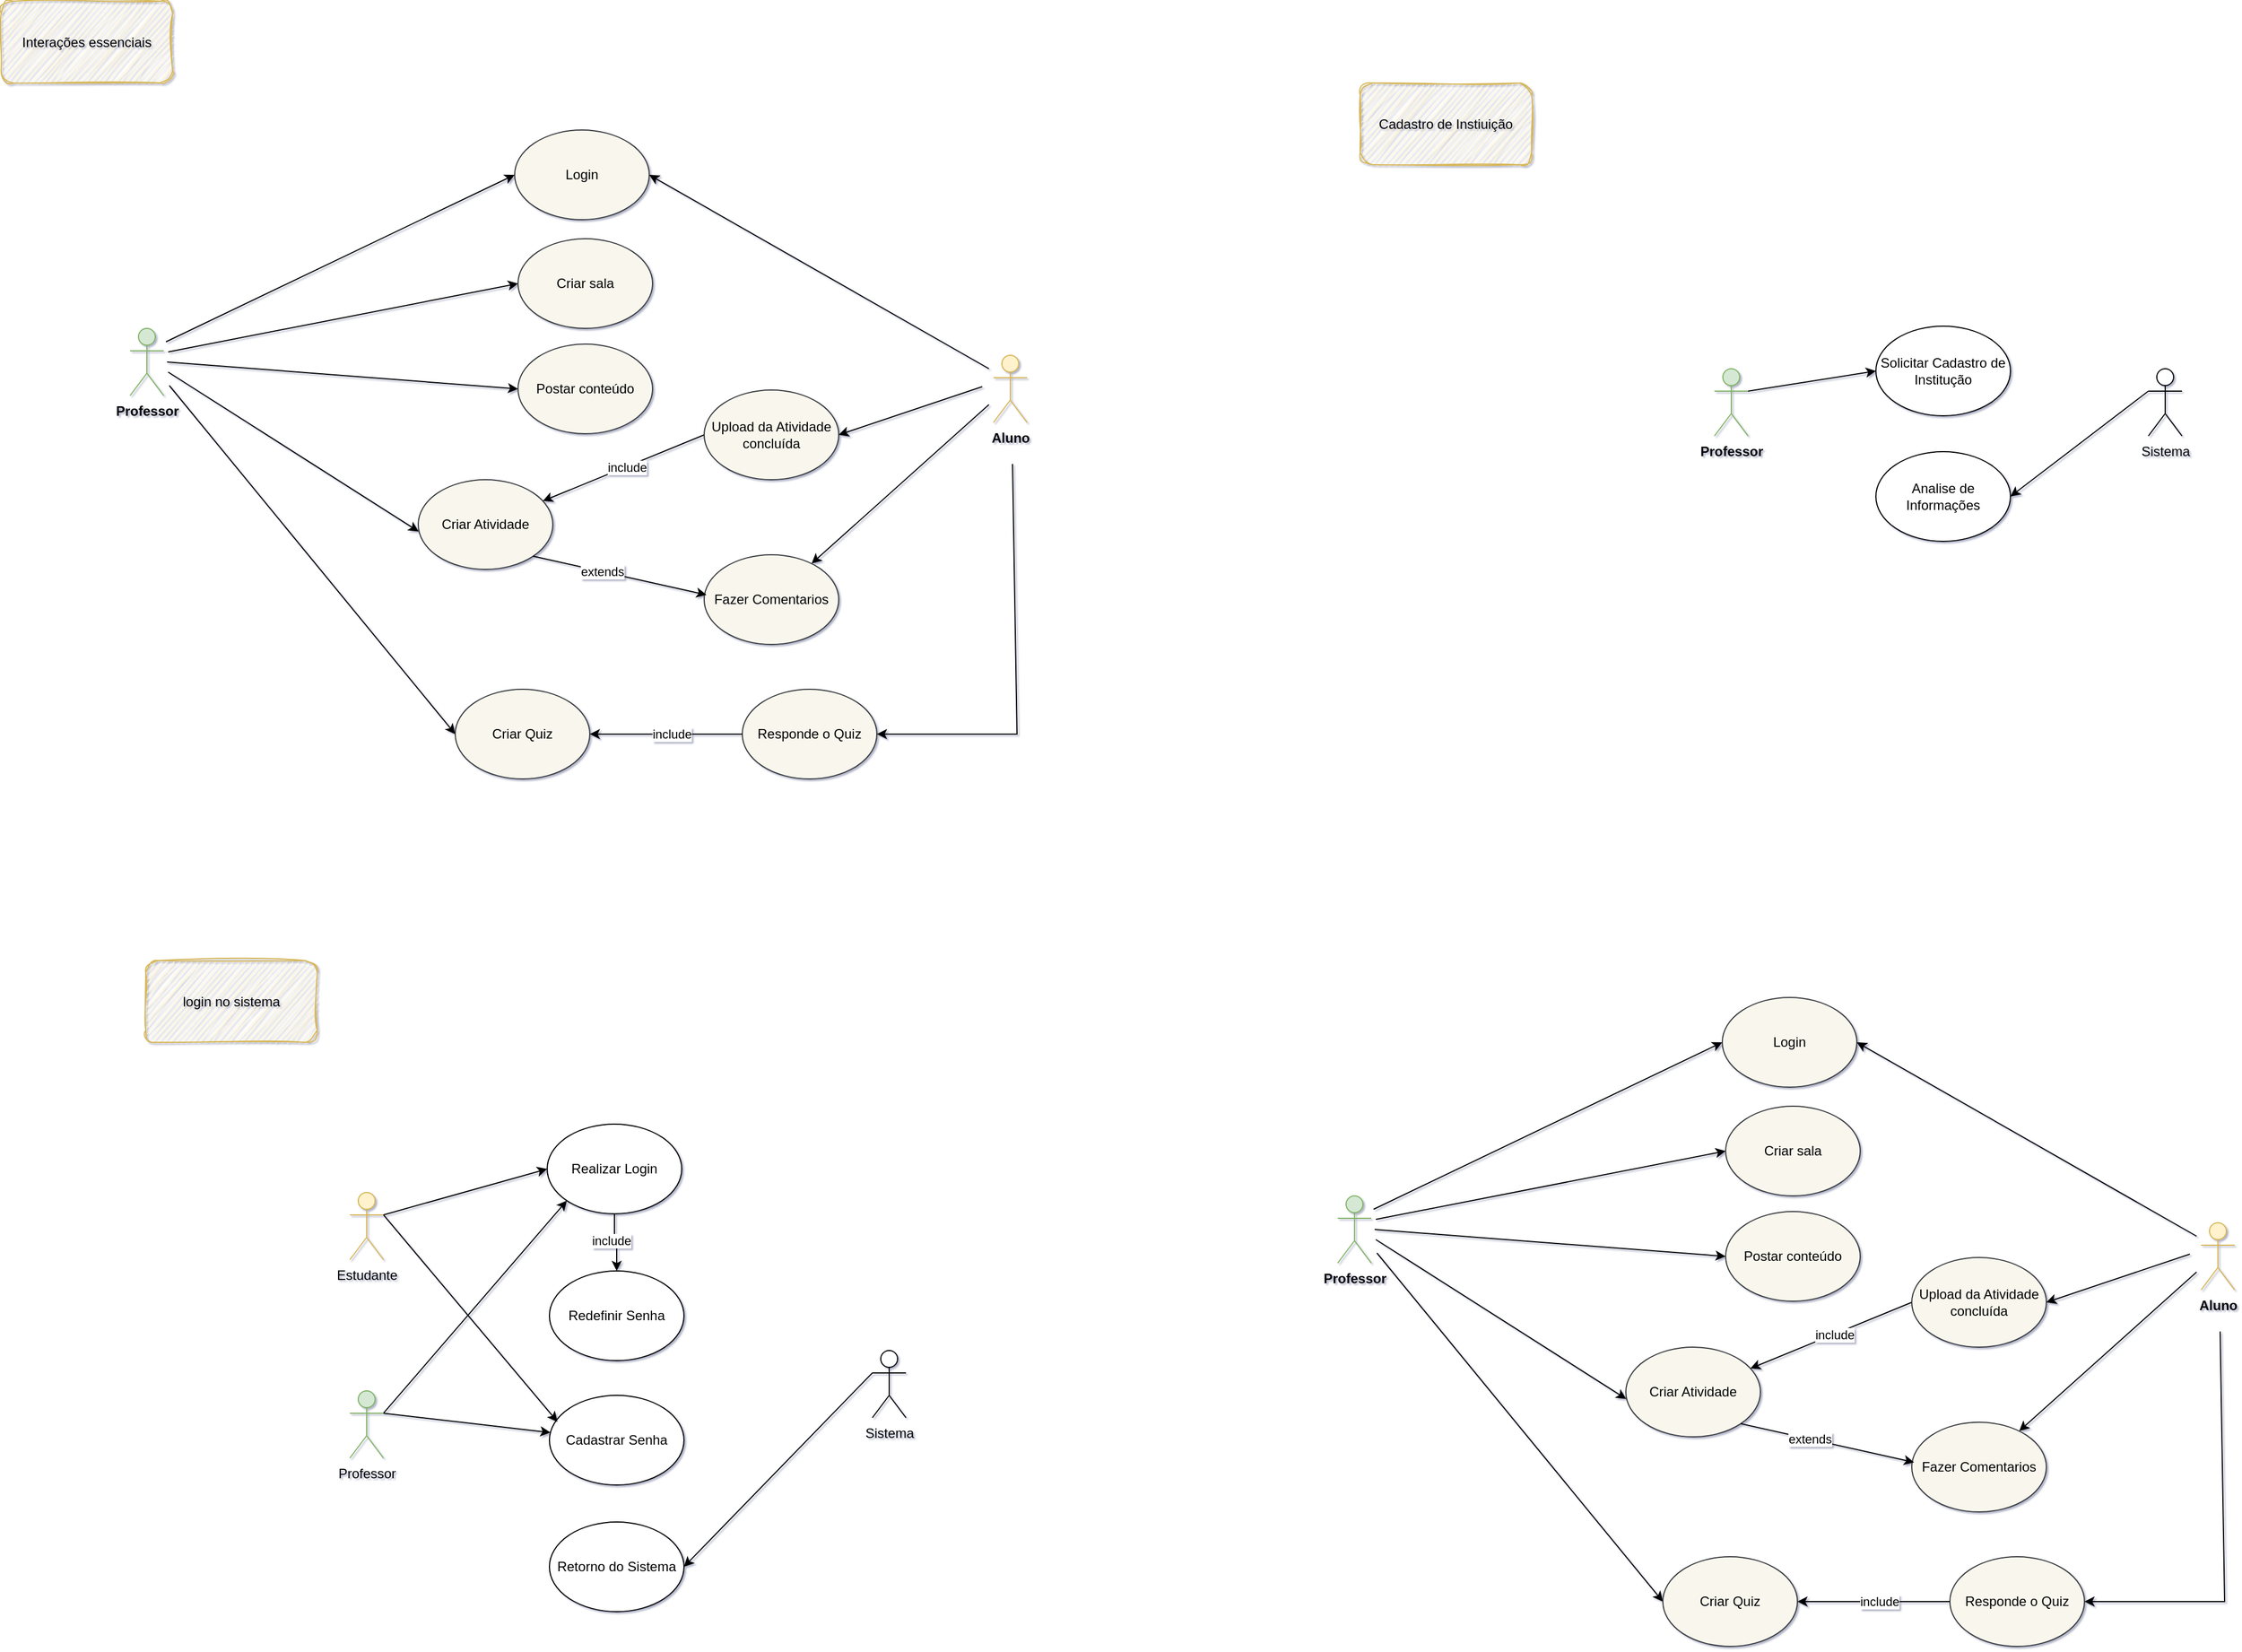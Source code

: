 <mxfile version="25.0.1">
  <diagram name="Página-1" id="efcDKt-GfpYt0_BvtWtM">
    <mxGraphModel dx="1956" dy="1951" grid="0" gridSize="10" guides="1" tooltips="1" connect="1" arrows="1" fold="1" page="1" pageScale="1" pageWidth="1169" pageHeight="827" background="none" math="0" shadow="1">
      <root>
        <mxCell id="0" />
        <mxCell id="1" parent="0" />
        <mxCell id="qmLwPxp5bfcTAhA-MVJI-10" value="&lt;span style=&quot;text-wrap: nowrap;&quot;&gt;Interações essenciais&lt;/span&gt;" style="rounded=1;whiteSpace=wrap;html=1;fillColor=#fff2cc;strokeColor=#d6b656;sketch=1;curveFitting=1;jiggle=2;shadow=0;glass=0;" parent="1" vertex="1">
          <mxGeometry x="17" y="-818" width="153" height="73" as="geometry" />
        </mxCell>
        <mxCell id="xUEdhAbe7fc5rsDsoWK4-18" style="rounded=0;orthogonalLoop=1;jettySize=auto;html=1;entryX=0;entryY=0.5;entryDx=0;entryDy=0;textShadow=0;" parent="1" target="xUEdhAbe7fc5rsDsoWK4-1" edge="1">
          <mxGeometry relative="1" as="geometry">
            <mxPoint x="164" y="-514" as="sourcePoint" />
          </mxGeometry>
        </mxCell>
        <mxCell id="xUEdhAbe7fc5rsDsoWK4-20" style="rounded=0;orthogonalLoop=1;jettySize=auto;html=1;entryX=0;entryY=0.5;entryDx=0;entryDy=0;textShadow=0;" parent="1" target="xUEdhAbe7fc5rsDsoWK4-2" edge="1">
          <mxGeometry relative="1" as="geometry">
            <mxPoint x="166" y="-505" as="sourcePoint" />
          </mxGeometry>
        </mxCell>
        <mxCell id="xUEdhAbe7fc5rsDsoWK4-21" style="rounded=0;orthogonalLoop=1;jettySize=auto;html=1;entryX=0;entryY=0.5;entryDx=0;entryDy=0;textShadow=0;" parent="1" target="xUEdhAbe7fc5rsDsoWK4-3" edge="1">
          <mxGeometry relative="1" as="geometry">
            <mxPoint x="165" y="-496" as="sourcePoint" />
          </mxGeometry>
        </mxCell>
        <mxCell id="xUEdhAbe7fc5rsDsoWK4-23" style="rounded=0;orthogonalLoop=1;jettySize=auto;html=1;entryX=0;entryY=0.5;entryDx=0;entryDy=0;textShadow=0;" parent="1" target="xUEdhAbe7fc5rsDsoWK4-15" edge="1">
          <mxGeometry relative="1" as="geometry">
            <mxPoint x="261.647" y="-264.059" as="targetPoint" />
            <mxPoint x="167" y="-475" as="sourcePoint" />
          </mxGeometry>
        </mxCell>
        <mxCell id="KP3jm4SqanhI5IPsudm_-1" value="&lt;b&gt;Professor&lt;/b&gt;" style="shape=umlActor;verticalLabelPosition=bottom;verticalAlign=top;html=1;fillColor=#d5e8d4;strokeColor=#82b366;textShadow=0;" parent="1" vertex="1">
          <mxGeometry x="132" y="-526" width="30" height="60" as="geometry" />
        </mxCell>
        <mxCell id="xUEdhAbe7fc5rsDsoWK4-19" style="rounded=0;orthogonalLoop=1;jettySize=auto;html=1;entryX=1;entryY=0.5;entryDx=0;entryDy=0;textShadow=0;" parent="1" target="xUEdhAbe7fc5rsDsoWK4-1" edge="1">
          <mxGeometry relative="1" as="geometry">
            <mxPoint x="898" y="-490" as="sourcePoint" />
          </mxGeometry>
        </mxCell>
        <mxCell id="KP3jm4SqanhI5IPsudm_-24" value="&lt;b&gt;Aluno&lt;/b&gt;" style="shape=umlActor;verticalLabelPosition=bottom;verticalAlign=top;html=1;fillColor=#fff2cc;strokeColor=#d6b656;textShadow=0;" parent="1" vertex="1">
          <mxGeometry x="902" y="-502" width="30" height="60" as="geometry" />
        </mxCell>
        <mxCell id="qmLwPxp5bfcTAhA-MVJI-11" value="Professor" style="shape=umlActor;verticalLabelPosition=bottom;verticalAlign=top;html=1;fillColor=#d5e8d4;strokeColor=#82b366;fontStyle=1" parent="1" vertex="1">
          <mxGeometry x="1545" y="-490" width="30" height="60" as="geometry" />
        </mxCell>
        <mxCell id="qmLwPxp5bfcTAhA-MVJI-21" value="Solicitar Cadastro de Institução" style="ellipse;whiteSpace=wrap;html=1;" parent="1" vertex="1">
          <mxGeometry x="1689" y="-528" width="120" height="80" as="geometry" />
        </mxCell>
        <mxCell id="qmLwPxp5bfcTAhA-MVJI-22" value="Sistema" style="shape=umlActor;verticalLabelPosition=bottom;verticalAlign=top;html=1;" parent="1" vertex="1">
          <mxGeometry x="1932" y="-490" width="30" height="60" as="geometry" />
        </mxCell>
        <mxCell id="qmLwPxp5bfcTAhA-MVJI-23" value="Analise de Informações" style="ellipse;whiteSpace=wrap;html=1;" parent="1" vertex="1">
          <mxGeometry x="1689" y="-416" width="120" height="80" as="geometry" />
        </mxCell>
        <mxCell id="qmLwPxp5bfcTAhA-MVJI-24" value="" style="endArrow=classic;html=1;rounded=0;exitX=1;exitY=0.333;exitDx=0;exitDy=0;exitPerimeter=0;entryX=0;entryY=0.5;entryDx=0;entryDy=0;" parent="1" source="qmLwPxp5bfcTAhA-MVJI-11" target="qmLwPxp5bfcTAhA-MVJI-21" edge="1">
          <mxGeometry width="50" height="50" relative="1" as="geometry">
            <mxPoint x="1663" y="-392" as="sourcePoint" />
            <mxPoint x="1713" y="-442" as="targetPoint" />
          </mxGeometry>
        </mxCell>
        <mxCell id="qmLwPxp5bfcTAhA-MVJI-25" value="" style="endArrow=classic;html=1;rounded=0;entryX=1;entryY=0.5;entryDx=0;entryDy=0;exitX=0;exitY=0.333;exitDx=0;exitDy=0;exitPerimeter=0;" parent="1" source="qmLwPxp5bfcTAhA-MVJI-22" target="qmLwPxp5bfcTAhA-MVJI-23" edge="1">
          <mxGeometry width="50" height="50" relative="1" as="geometry">
            <mxPoint x="1824" y="-317" as="sourcePoint" />
            <mxPoint x="1874" y="-367" as="targetPoint" />
          </mxGeometry>
        </mxCell>
        <mxCell id="qmLwPxp5bfcTAhA-MVJI-27" value="&lt;span style=&quot;text-wrap: nowrap;&quot;&gt;Cadastro de Instiuição&lt;/span&gt;" style="rounded=1;whiteSpace=wrap;html=1;fillColor=#fff2cc;strokeColor=#d6b656;sketch=1;curveFitting=1;jiggle=2;shadow=0;glass=0;" parent="1" vertex="1">
          <mxGeometry x="1229" y="-745" width="153" height="73" as="geometry" />
        </mxCell>
        <mxCell id="qmLwPxp5bfcTAhA-MVJI-39" style="rounded=0;orthogonalLoop=1;jettySize=auto;html=1;exitX=1;exitY=0.333;exitDx=0;exitDy=0;exitPerimeter=0;entryX=0;entryY=0.5;entryDx=0;entryDy=0;" parent="1" source="qmLwPxp5bfcTAhA-MVJI-28" target="qmLwPxp5bfcTAhA-MVJI-30" edge="1">
          <mxGeometry relative="1" as="geometry" />
        </mxCell>
        <mxCell id="qmLwPxp5bfcTAhA-MVJI-28" value="Estudante" style="shape=umlActor;verticalLabelPosition=bottom;verticalAlign=top;html=1;fillColor=#fff2cc;strokeColor=#d6b656;" parent="1" vertex="1">
          <mxGeometry x="328" y="245" width="30" height="60" as="geometry" />
        </mxCell>
        <mxCell id="qmLwPxp5bfcTAhA-MVJI-40" style="rounded=0;orthogonalLoop=1;jettySize=auto;html=1;exitX=1;exitY=0.333;exitDx=0;exitDy=0;exitPerimeter=0;" parent="1" source="qmLwPxp5bfcTAhA-MVJI-29" target="qmLwPxp5bfcTAhA-MVJI-31" edge="1">
          <mxGeometry relative="1" as="geometry" />
        </mxCell>
        <mxCell id="qmLwPxp5bfcTAhA-MVJI-42" style="rounded=0;orthogonalLoop=1;jettySize=auto;html=1;exitX=1;exitY=0.333;exitDx=0;exitDy=0;exitPerimeter=0;entryX=0;entryY=1;entryDx=0;entryDy=0;" parent="1" source="qmLwPxp5bfcTAhA-MVJI-29" target="qmLwPxp5bfcTAhA-MVJI-30" edge="1">
          <mxGeometry relative="1" as="geometry" />
        </mxCell>
        <mxCell id="qmLwPxp5bfcTAhA-MVJI-29" value="Professor" style="shape=umlActor;verticalLabelPosition=bottom;verticalAlign=top;html=1;fillColor=#d5e8d4;strokeColor=#82b366;" parent="1" vertex="1">
          <mxGeometry x="328" y="422" width="30" height="60" as="geometry" />
        </mxCell>
        <mxCell id="qmLwPxp5bfcTAhA-MVJI-33" value="" style="edgeStyle=orthogonalEdgeStyle;rounded=0;orthogonalLoop=1;jettySize=auto;html=1;" parent="1" source="qmLwPxp5bfcTAhA-MVJI-30" target="qmLwPxp5bfcTAhA-MVJI-32" edge="1">
          <mxGeometry relative="1" as="geometry" />
        </mxCell>
        <mxCell id="qmLwPxp5bfcTAhA-MVJI-34" value="include" style="edgeLabel;html=1;align=center;verticalAlign=middle;resizable=0;points=[];" parent="qmLwPxp5bfcTAhA-MVJI-33" vertex="1" connectable="0">
          <mxGeometry x="-0.098" y="-3" relative="1" as="geometry">
            <mxPoint as="offset" />
          </mxGeometry>
        </mxCell>
        <mxCell id="qmLwPxp5bfcTAhA-MVJI-30" value="Realizar Login" style="ellipse;whiteSpace=wrap;html=1;" parent="1" vertex="1">
          <mxGeometry x="504" y="184" width="120" height="80" as="geometry" />
        </mxCell>
        <mxCell id="qmLwPxp5bfcTAhA-MVJI-31" value="Cadastrar Senha" style="ellipse;whiteSpace=wrap;html=1;" parent="1" vertex="1">
          <mxGeometry x="506" y="426" width="120" height="80" as="geometry" />
        </mxCell>
        <mxCell id="qmLwPxp5bfcTAhA-MVJI-32" value="Redefinir Senha" style="ellipse;whiteSpace=wrap;html=1;" parent="1" vertex="1">
          <mxGeometry x="506" y="315" width="120" height="80" as="geometry" />
        </mxCell>
        <mxCell id="qmLwPxp5bfcTAhA-MVJI-35" value="&lt;span style=&quot;text-wrap: nowrap;&quot;&gt;login no sistema&lt;/span&gt;" style="rounded=1;whiteSpace=wrap;html=1;fillColor=#fff2cc;strokeColor=#d6b656;sketch=1;curveFitting=1;jiggle=2;shadow=0;glass=0;" parent="1" vertex="1">
          <mxGeometry x="146" y="38" width="153" height="73" as="geometry" />
        </mxCell>
        <mxCell id="qmLwPxp5bfcTAhA-MVJI-36" value="Retorno do Sistema" style="ellipse;whiteSpace=wrap;html=1;" parent="1" vertex="1">
          <mxGeometry x="506" y="539" width="120" height="80" as="geometry" />
        </mxCell>
        <mxCell id="qmLwPxp5bfcTAhA-MVJI-38" style="rounded=0;orthogonalLoop=1;jettySize=auto;html=1;exitX=0;exitY=0.333;exitDx=0;exitDy=0;exitPerimeter=0;entryX=1;entryY=0.5;entryDx=0;entryDy=0;" parent="1" source="qmLwPxp5bfcTAhA-MVJI-37" target="qmLwPxp5bfcTAhA-MVJI-36" edge="1">
          <mxGeometry relative="1" as="geometry" />
        </mxCell>
        <mxCell id="qmLwPxp5bfcTAhA-MVJI-37" value="Sistema" style="shape=umlActor;verticalLabelPosition=bottom;verticalAlign=top;html=1;" parent="1" vertex="1">
          <mxGeometry x="794" y="386" width="30" height="60" as="geometry" />
        </mxCell>
        <mxCell id="qmLwPxp5bfcTAhA-MVJI-41" style="rounded=0;orthogonalLoop=1;jettySize=auto;html=1;exitX=1;exitY=0.333;exitDx=0;exitDy=0;exitPerimeter=0;entryX=0.06;entryY=0.295;entryDx=0;entryDy=0;entryPerimeter=0;" parent="1" source="qmLwPxp5bfcTAhA-MVJI-28" target="qmLwPxp5bfcTAhA-MVJI-31" edge="1">
          <mxGeometry relative="1" as="geometry" />
        </mxCell>
        <mxCell id="xUEdhAbe7fc5rsDsoWK4-1" value="Login" style="ellipse;whiteSpace=wrap;html=1;textShadow=0;fillColor=#f9f7ed;strokeColor=#36393d;" parent="1" vertex="1">
          <mxGeometry x="475" y="-703" width="120" height="80" as="geometry" />
        </mxCell>
        <mxCell id="xUEdhAbe7fc5rsDsoWK4-2" value="Criar sala" style="ellipse;whiteSpace=wrap;html=1;textShadow=0;fillColor=#f9f7ed;strokeColor=#36393d;" parent="1" vertex="1">
          <mxGeometry x="478" y="-606" width="120" height="80" as="geometry" />
        </mxCell>
        <mxCell id="xUEdhAbe7fc5rsDsoWK4-3" value="Postar conteúdo" style="ellipse;whiteSpace=wrap;html=1;textShadow=0;fillColor=#f9f7ed;strokeColor=#36393d;" parent="1" vertex="1">
          <mxGeometry x="478" y="-512" width="120" height="80" as="geometry" />
        </mxCell>
        <mxCell id="xUEdhAbe7fc5rsDsoWK4-4" value="Criar Atividade" style="ellipse;whiteSpace=wrap;html=1;textShadow=0;fillColor=#f9f7ed;strokeColor=#36393d;" parent="1" vertex="1">
          <mxGeometry x="389" y="-391" width="120" height="80" as="geometry" />
        </mxCell>
        <mxCell id="xUEdhAbe7fc5rsDsoWK4-12" value="Fazer Comentarios" style="ellipse;whiteSpace=wrap;html=1;textShadow=0;fillColor=#f9f7ed;strokeColor=#36393d;" parent="1" vertex="1">
          <mxGeometry x="644" y="-324" width="120" height="80" as="geometry" />
        </mxCell>
        <mxCell id="xUEdhAbe7fc5rsDsoWK4-15" value="Criar Quiz" style="ellipse;whiteSpace=wrap;html=1;textShadow=0;fillColor=#f9f7ed;strokeColor=#36393d;" parent="1" vertex="1">
          <mxGeometry x="422" y="-204" width="120" height="80" as="geometry" />
        </mxCell>
        <mxCell id="xUEdhAbe7fc5rsDsoWK4-16" style="rounded=0;orthogonalLoop=1;jettySize=auto;html=1;exitX=1;exitY=1;exitDx=0;exitDy=0;entryX=0.017;entryY=0.447;entryDx=0;entryDy=0;entryPerimeter=0;textShadow=0;" parent="1" source="xUEdhAbe7fc5rsDsoWK4-4" target="xUEdhAbe7fc5rsDsoWK4-12" edge="1">
          <mxGeometry relative="1" as="geometry">
            <mxPoint x="565.32" y="-263.16" as="targetPoint" />
          </mxGeometry>
        </mxCell>
        <mxCell id="xUEdhAbe7fc5rsDsoWK4-17" value="extends" style="edgeLabel;html=1;align=center;verticalAlign=middle;resizable=0;points=[];textShadow=0;" parent="xUEdhAbe7fc5rsDsoWK4-16" vertex="1" connectable="0">
          <mxGeometry x="-0.207" relative="1" as="geometry">
            <mxPoint as="offset" />
          </mxGeometry>
        </mxCell>
        <mxCell id="xUEdhAbe7fc5rsDsoWK4-22" style="rounded=0;orthogonalLoop=1;jettySize=auto;html=1;entryX=0.003;entryY=0.578;entryDx=0;entryDy=0;entryPerimeter=0;textShadow=0;" parent="1" target="xUEdhAbe7fc5rsDsoWK4-4" edge="1">
          <mxGeometry relative="1" as="geometry">
            <mxPoint x="166" y="-487" as="sourcePoint" />
          </mxGeometry>
        </mxCell>
        <mxCell id="xUEdhAbe7fc5rsDsoWK4-26" style="rounded=0;orthogonalLoop=1;jettySize=auto;html=1;textShadow=0;" parent="1" target="xUEdhAbe7fc5rsDsoWK4-12" edge="1">
          <mxGeometry relative="1" as="geometry">
            <mxPoint x="898" y="-458" as="sourcePoint" />
          </mxGeometry>
        </mxCell>
        <mxCell id="xUEdhAbe7fc5rsDsoWK4-29" style="rounded=0;orthogonalLoop=1;jettySize=auto;html=1;exitX=0;exitY=0.5;exitDx=0;exitDy=0;" parent="1" source="xUEdhAbe7fc5rsDsoWK4-28" target="xUEdhAbe7fc5rsDsoWK4-4" edge="1">
          <mxGeometry relative="1" as="geometry" />
        </mxCell>
        <mxCell id="xUEdhAbe7fc5rsDsoWK4-30" value="include" style="edgeLabel;html=1;align=center;verticalAlign=middle;resizable=0;points=[];" parent="xUEdhAbe7fc5rsDsoWK4-29" vertex="1" connectable="0">
          <mxGeometry x="-0.034" relative="1" as="geometry">
            <mxPoint as="offset" />
          </mxGeometry>
        </mxCell>
        <mxCell id="xUEdhAbe7fc5rsDsoWK4-28" value="Upload da Atividade concluída" style="ellipse;whiteSpace=wrap;html=1;fillColor=#f9f7ed;strokeColor=#36393d;" parent="1" vertex="1">
          <mxGeometry x="644" y="-471" width="120" height="80" as="geometry" />
        </mxCell>
        <mxCell id="xUEdhAbe7fc5rsDsoWK4-31" value="" style="endArrow=classic;html=1;rounded=0;entryX=1;entryY=0.5;entryDx=0;entryDy=0;" parent="1" target="xUEdhAbe7fc5rsDsoWK4-28" edge="1">
          <mxGeometry width="50" height="50" relative="1" as="geometry">
            <mxPoint x="892" y="-474" as="sourcePoint" />
            <mxPoint x="749" y="-539" as="targetPoint" />
          </mxGeometry>
        </mxCell>
        <mxCell id="xUEdhAbe7fc5rsDsoWK4-32" value="Responde o Quiz" style="ellipse;whiteSpace=wrap;html=1;fillColor=#f9f7ed;strokeColor=#36393d;" parent="1" vertex="1">
          <mxGeometry x="678" y="-204" width="120" height="80" as="geometry" />
        </mxCell>
        <mxCell id="xUEdhAbe7fc5rsDsoWK4-33" value="" style="endArrow=classic;html=1;rounded=0;entryX=1;entryY=0.5;entryDx=0;entryDy=0;" parent="1" target="xUEdhAbe7fc5rsDsoWK4-32" edge="1">
          <mxGeometry width="50" height="50" relative="1" as="geometry">
            <mxPoint x="919" y="-405" as="sourcePoint" />
            <mxPoint x="948" y="-378" as="targetPoint" />
            <Array as="points">
              <mxPoint x="923" y="-164" />
            </Array>
          </mxGeometry>
        </mxCell>
        <mxCell id="xUEdhAbe7fc5rsDsoWK4-34" value="" style="endArrow=classic;html=1;rounded=0;entryX=1;entryY=0.5;entryDx=0;entryDy=0;exitX=0;exitY=0.5;exitDx=0;exitDy=0;" parent="1" source="xUEdhAbe7fc5rsDsoWK4-32" target="xUEdhAbe7fc5rsDsoWK4-15" edge="1">
          <mxGeometry width="50" height="50" relative="1" as="geometry">
            <mxPoint x="660" y="-143" as="sourcePoint" />
            <mxPoint x="710" y="-193" as="targetPoint" />
          </mxGeometry>
        </mxCell>
        <mxCell id="fSgkpgWzYZy09UiYHyIS-1" value="include" style="edgeLabel;html=1;align=center;verticalAlign=middle;resizable=0;points=[];" parent="xUEdhAbe7fc5rsDsoWK4-34" vertex="1" connectable="0">
          <mxGeometry x="-0.07" relative="1" as="geometry">
            <mxPoint as="offset" />
          </mxGeometry>
        </mxCell>
        <mxCell id="jIGYe4s9s2DxdaogRMDX-27" value="" style="group" vertex="1" connectable="0" parent="1">
          <mxGeometry x="1209" y="71" width="800" height="579" as="geometry" />
        </mxCell>
        <mxCell id="jIGYe4s9s2DxdaogRMDX-2" style="rounded=0;orthogonalLoop=1;jettySize=auto;html=1;entryX=0;entryY=0.5;entryDx=0;entryDy=0;textShadow=0;" edge="1" parent="jIGYe4s9s2DxdaogRMDX-27" target="jIGYe4s9s2DxdaogRMDX-9">
          <mxGeometry relative="1" as="geometry">
            <mxPoint x="32" y="189" as="sourcePoint" />
          </mxGeometry>
        </mxCell>
        <mxCell id="jIGYe4s9s2DxdaogRMDX-3" style="rounded=0;orthogonalLoop=1;jettySize=auto;html=1;entryX=0;entryY=0.5;entryDx=0;entryDy=0;textShadow=0;" edge="1" parent="jIGYe4s9s2DxdaogRMDX-27" target="jIGYe4s9s2DxdaogRMDX-10">
          <mxGeometry relative="1" as="geometry">
            <mxPoint x="34" y="198" as="sourcePoint" />
          </mxGeometry>
        </mxCell>
        <mxCell id="jIGYe4s9s2DxdaogRMDX-4" style="rounded=0;orthogonalLoop=1;jettySize=auto;html=1;entryX=0;entryY=0.5;entryDx=0;entryDy=0;textShadow=0;" edge="1" parent="jIGYe4s9s2DxdaogRMDX-27" target="jIGYe4s9s2DxdaogRMDX-11">
          <mxGeometry relative="1" as="geometry">
            <mxPoint x="33" y="207" as="sourcePoint" />
          </mxGeometry>
        </mxCell>
        <mxCell id="jIGYe4s9s2DxdaogRMDX-5" style="rounded=0;orthogonalLoop=1;jettySize=auto;html=1;entryX=0;entryY=0.5;entryDx=0;entryDy=0;textShadow=0;" edge="1" parent="jIGYe4s9s2DxdaogRMDX-27" target="jIGYe4s9s2DxdaogRMDX-14">
          <mxGeometry relative="1" as="geometry">
            <mxPoint x="129.647" y="438.941" as="targetPoint" />
            <mxPoint x="35" y="228" as="sourcePoint" />
          </mxGeometry>
        </mxCell>
        <mxCell id="jIGYe4s9s2DxdaogRMDX-6" value="&lt;b&gt;Professor&lt;/b&gt;" style="shape=umlActor;verticalLabelPosition=bottom;verticalAlign=top;html=1;fillColor=#d5e8d4;strokeColor=#82b366;textShadow=0;" vertex="1" parent="jIGYe4s9s2DxdaogRMDX-27">
          <mxGeometry y="177" width="30" height="60" as="geometry" />
        </mxCell>
        <mxCell id="jIGYe4s9s2DxdaogRMDX-7" style="rounded=0;orthogonalLoop=1;jettySize=auto;html=1;entryX=1;entryY=0.5;entryDx=0;entryDy=0;textShadow=0;" edge="1" parent="jIGYe4s9s2DxdaogRMDX-27" target="jIGYe4s9s2DxdaogRMDX-9">
          <mxGeometry relative="1" as="geometry">
            <mxPoint x="766" y="213" as="sourcePoint" />
          </mxGeometry>
        </mxCell>
        <mxCell id="jIGYe4s9s2DxdaogRMDX-8" value="&lt;b&gt;Aluno&lt;/b&gt;" style="shape=umlActor;verticalLabelPosition=bottom;verticalAlign=top;html=1;fillColor=#fff2cc;strokeColor=#d6b656;textShadow=0;" vertex="1" parent="jIGYe4s9s2DxdaogRMDX-27">
          <mxGeometry x="770" y="201" width="30" height="60" as="geometry" />
        </mxCell>
        <mxCell id="jIGYe4s9s2DxdaogRMDX-9" value="Login" style="ellipse;whiteSpace=wrap;html=1;textShadow=0;fillColor=#f9f7ed;strokeColor=#36393d;" vertex="1" parent="jIGYe4s9s2DxdaogRMDX-27">
          <mxGeometry x="343" width="120" height="80" as="geometry" />
        </mxCell>
        <mxCell id="jIGYe4s9s2DxdaogRMDX-10" value="Criar sala" style="ellipse;whiteSpace=wrap;html=1;textShadow=0;fillColor=#f9f7ed;strokeColor=#36393d;" vertex="1" parent="jIGYe4s9s2DxdaogRMDX-27">
          <mxGeometry x="346" y="97" width="120" height="80" as="geometry" />
        </mxCell>
        <mxCell id="jIGYe4s9s2DxdaogRMDX-11" value="Postar conteúdo" style="ellipse;whiteSpace=wrap;html=1;textShadow=0;fillColor=#f9f7ed;strokeColor=#36393d;" vertex="1" parent="jIGYe4s9s2DxdaogRMDX-27">
          <mxGeometry x="346" y="191" width="120" height="80" as="geometry" />
        </mxCell>
        <mxCell id="jIGYe4s9s2DxdaogRMDX-12" value="Criar Atividade" style="ellipse;whiteSpace=wrap;html=1;textShadow=0;fillColor=#f9f7ed;strokeColor=#36393d;" vertex="1" parent="jIGYe4s9s2DxdaogRMDX-27">
          <mxGeometry x="257" y="312" width="120" height="80" as="geometry" />
        </mxCell>
        <mxCell id="jIGYe4s9s2DxdaogRMDX-13" value="Fazer Comentarios" style="ellipse;whiteSpace=wrap;html=1;textShadow=0;fillColor=#f9f7ed;strokeColor=#36393d;" vertex="1" parent="jIGYe4s9s2DxdaogRMDX-27">
          <mxGeometry x="512" y="379" width="120" height="80" as="geometry" />
        </mxCell>
        <mxCell id="jIGYe4s9s2DxdaogRMDX-14" value="Criar Quiz" style="ellipse;whiteSpace=wrap;html=1;textShadow=0;fillColor=#f9f7ed;strokeColor=#36393d;" vertex="1" parent="jIGYe4s9s2DxdaogRMDX-27">
          <mxGeometry x="290" y="499" width="120" height="80" as="geometry" />
        </mxCell>
        <mxCell id="jIGYe4s9s2DxdaogRMDX-15" style="rounded=0;orthogonalLoop=1;jettySize=auto;html=1;exitX=1;exitY=1;exitDx=0;exitDy=0;entryX=0.017;entryY=0.447;entryDx=0;entryDy=0;entryPerimeter=0;textShadow=0;" edge="1" parent="jIGYe4s9s2DxdaogRMDX-27" source="jIGYe4s9s2DxdaogRMDX-12" target="jIGYe4s9s2DxdaogRMDX-13">
          <mxGeometry relative="1" as="geometry">
            <mxPoint x="433.32" y="439.84" as="targetPoint" />
          </mxGeometry>
        </mxCell>
        <mxCell id="jIGYe4s9s2DxdaogRMDX-16" value="extends" style="edgeLabel;html=1;align=center;verticalAlign=middle;resizable=0;points=[];textShadow=0;" vertex="1" connectable="0" parent="jIGYe4s9s2DxdaogRMDX-15">
          <mxGeometry x="-0.207" relative="1" as="geometry">
            <mxPoint as="offset" />
          </mxGeometry>
        </mxCell>
        <mxCell id="jIGYe4s9s2DxdaogRMDX-17" style="rounded=0;orthogonalLoop=1;jettySize=auto;html=1;entryX=0.003;entryY=0.578;entryDx=0;entryDy=0;entryPerimeter=0;textShadow=0;" edge="1" parent="jIGYe4s9s2DxdaogRMDX-27" target="jIGYe4s9s2DxdaogRMDX-12">
          <mxGeometry relative="1" as="geometry">
            <mxPoint x="34" y="216" as="sourcePoint" />
          </mxGeometry>
        </mxCell>
        <mxCell id="jIGYe4s9s2DxdaogRMDX-18" style="rounded=0;orthogonalLoop=1;jettySize=auto;html=1;textShadow=0;" edge="1" parent="jIGYe4s9s2DxdaogRMDX-27" target="jIGYe4s9s2DxdaogRMDX-13">
          <mxGeometry relative="1" as="geometry">
            <mxPoint x="766" y="245" as="sourcePoint" />
          </mxGeometry>
        </mxCell>
        <mxCell id="jIGYe4s9s2DxdaogRMDX-19" style="rounded=0;orthogonalLoop=1;jettySize=auto;html=1;exitX=0;exitY=0.5;exitDx=0;exitDy=0;" edge="1" parent="jIGYe4s9s2DxdaogRMDX-27" source="jIGYe4s9s2DxdaogRMDX-21" target="jIGYe4s9s2DxdaogRMDX-12">
          <mxGeometry relative="1" as="geometry" />
        </mxCell>
        <mxCell id="jIGYe4s9s2DxdaogRMDX-20" value="include" style="edgeLabel;html=1;align=center;verticalAlign=middle;resizable=0;points=[];" vertex="1" connectable="0" parent="jIGYe4s9s2DxdaogRMDX-19">
          <mxGeometry x="-0.034" relative="1" as="geometry">
            <mxPoint as="offset" />
          </mxGeometry>
        </mxCell>
        <mxCell id="jIGYe4s9s2DxdaogRMDX-21" value="Upload da Atividade concluída" style="ellipse;whiteSpace=wrap;html=1;fillColor=#f9f7ed;strokeColor=#36393d;" vertex="1" parent="jIGYe4s9s2DxdaogRMDX-27">
          <mxGeometry x="512" y="232" width="120" height="80" as="geometry" />
        </mxCell>
        <mxCell id="jIGYe4s9s2DxdaogRMDX-22" value="" style="endArrow=classic;html=1;rounded=0;entryX=1;entryY=0.5;entryDx=0;entryDy=0;" edge="1" parent="jIGYe4s9s2DxdaogRMDX-27" target="jIGYe4s9s2DxdaogRMDX-21">
          <mxGeometry width="50" height="50" relative="1" as="geometry">
            <mxPoint x="760" y="229" as="sourcePoint" />
            <mxPoint x="617" y="164" as="targetPoint" />
          </mxGeometry>
        </mxCell>
        <mxCell id="jIGYe4s9s2DxdaogRMDX-23" value="Responde o Quiz" style="ellipse;whiteSpace=wrap;html=1;fillColor=#f9f7ed;strokeColor=#36393d;" vertex="1" parent="jIGYe4s9s2DxdaogRMDX-27">
          <mxGeometry x="546" y="499" width="120" height="80" as="geometry" />
        </mxCell>
        <mxCell id="jIGYe4s9s2DxdaogRMDX-24" value="" style="endArrow=classic;html=1;rounded=0;entryX=1;entryY=0.5;entryDx=0;entryDy=0;" edge="1" parent="jIGYe4s9s2DxdaogRMDX-27" target="jIGYe4s9s2DxdaogRMDX-23">
          <mxGeometry width="50" height="50" relative="1" as="geometry">
            <mxPoint x="787" y="298" as="sourcePoint" />
            <mxPoint x="816" y="325" as="targetPoint" />
            <Array as="points">
              <mxPoint x="791" y="539" />
            </Array>
          </mxGeometry>
        </mxCell>
        <mxCell id="jIGYe4s9s2DxdaogRMDX-25" value="" style="endArrow=classic;html=1;rounded=0;entryX=1;entryY=0.5;entryDx=0;entryDy=0;exitX=0;exitY=0.5;exitDx=0;exitDy=0;" edge="1" parent="jIGYe4s9s2DxdaogRMDX-27" source="jIGYe4s9s2DxdaogRMDX-23" target="jIGYe4s9s2DxdaogRMDX-14">
          <mxGeometry width="50" height="50" relative="1" as="geometry">
            <mxPoint x="528" y="560" as="sourcePoint" />
            <mxPoint x="578" y="510" as="targetPoint" />
          </mxGeometry>
        </mxCell>
        <mxCell id="jIGYe4s9s2DxdaogRMDX-26" value="include" style="edgeLabel;html=1;align=center;verticalAlign=middle;resizable=0;points=[];" vertex="1" connectable="0" parent="jIGYe4s9s2DxdaogRMDX-25">
          <mxGeometry x="-0.07" relative="1" as="geometry">
            <mxPoint as="offset" />
          </mxGeometry>
        </mxCell>
      </root>
    </mxGraphModel>
  </diagram>
</mxfile>
